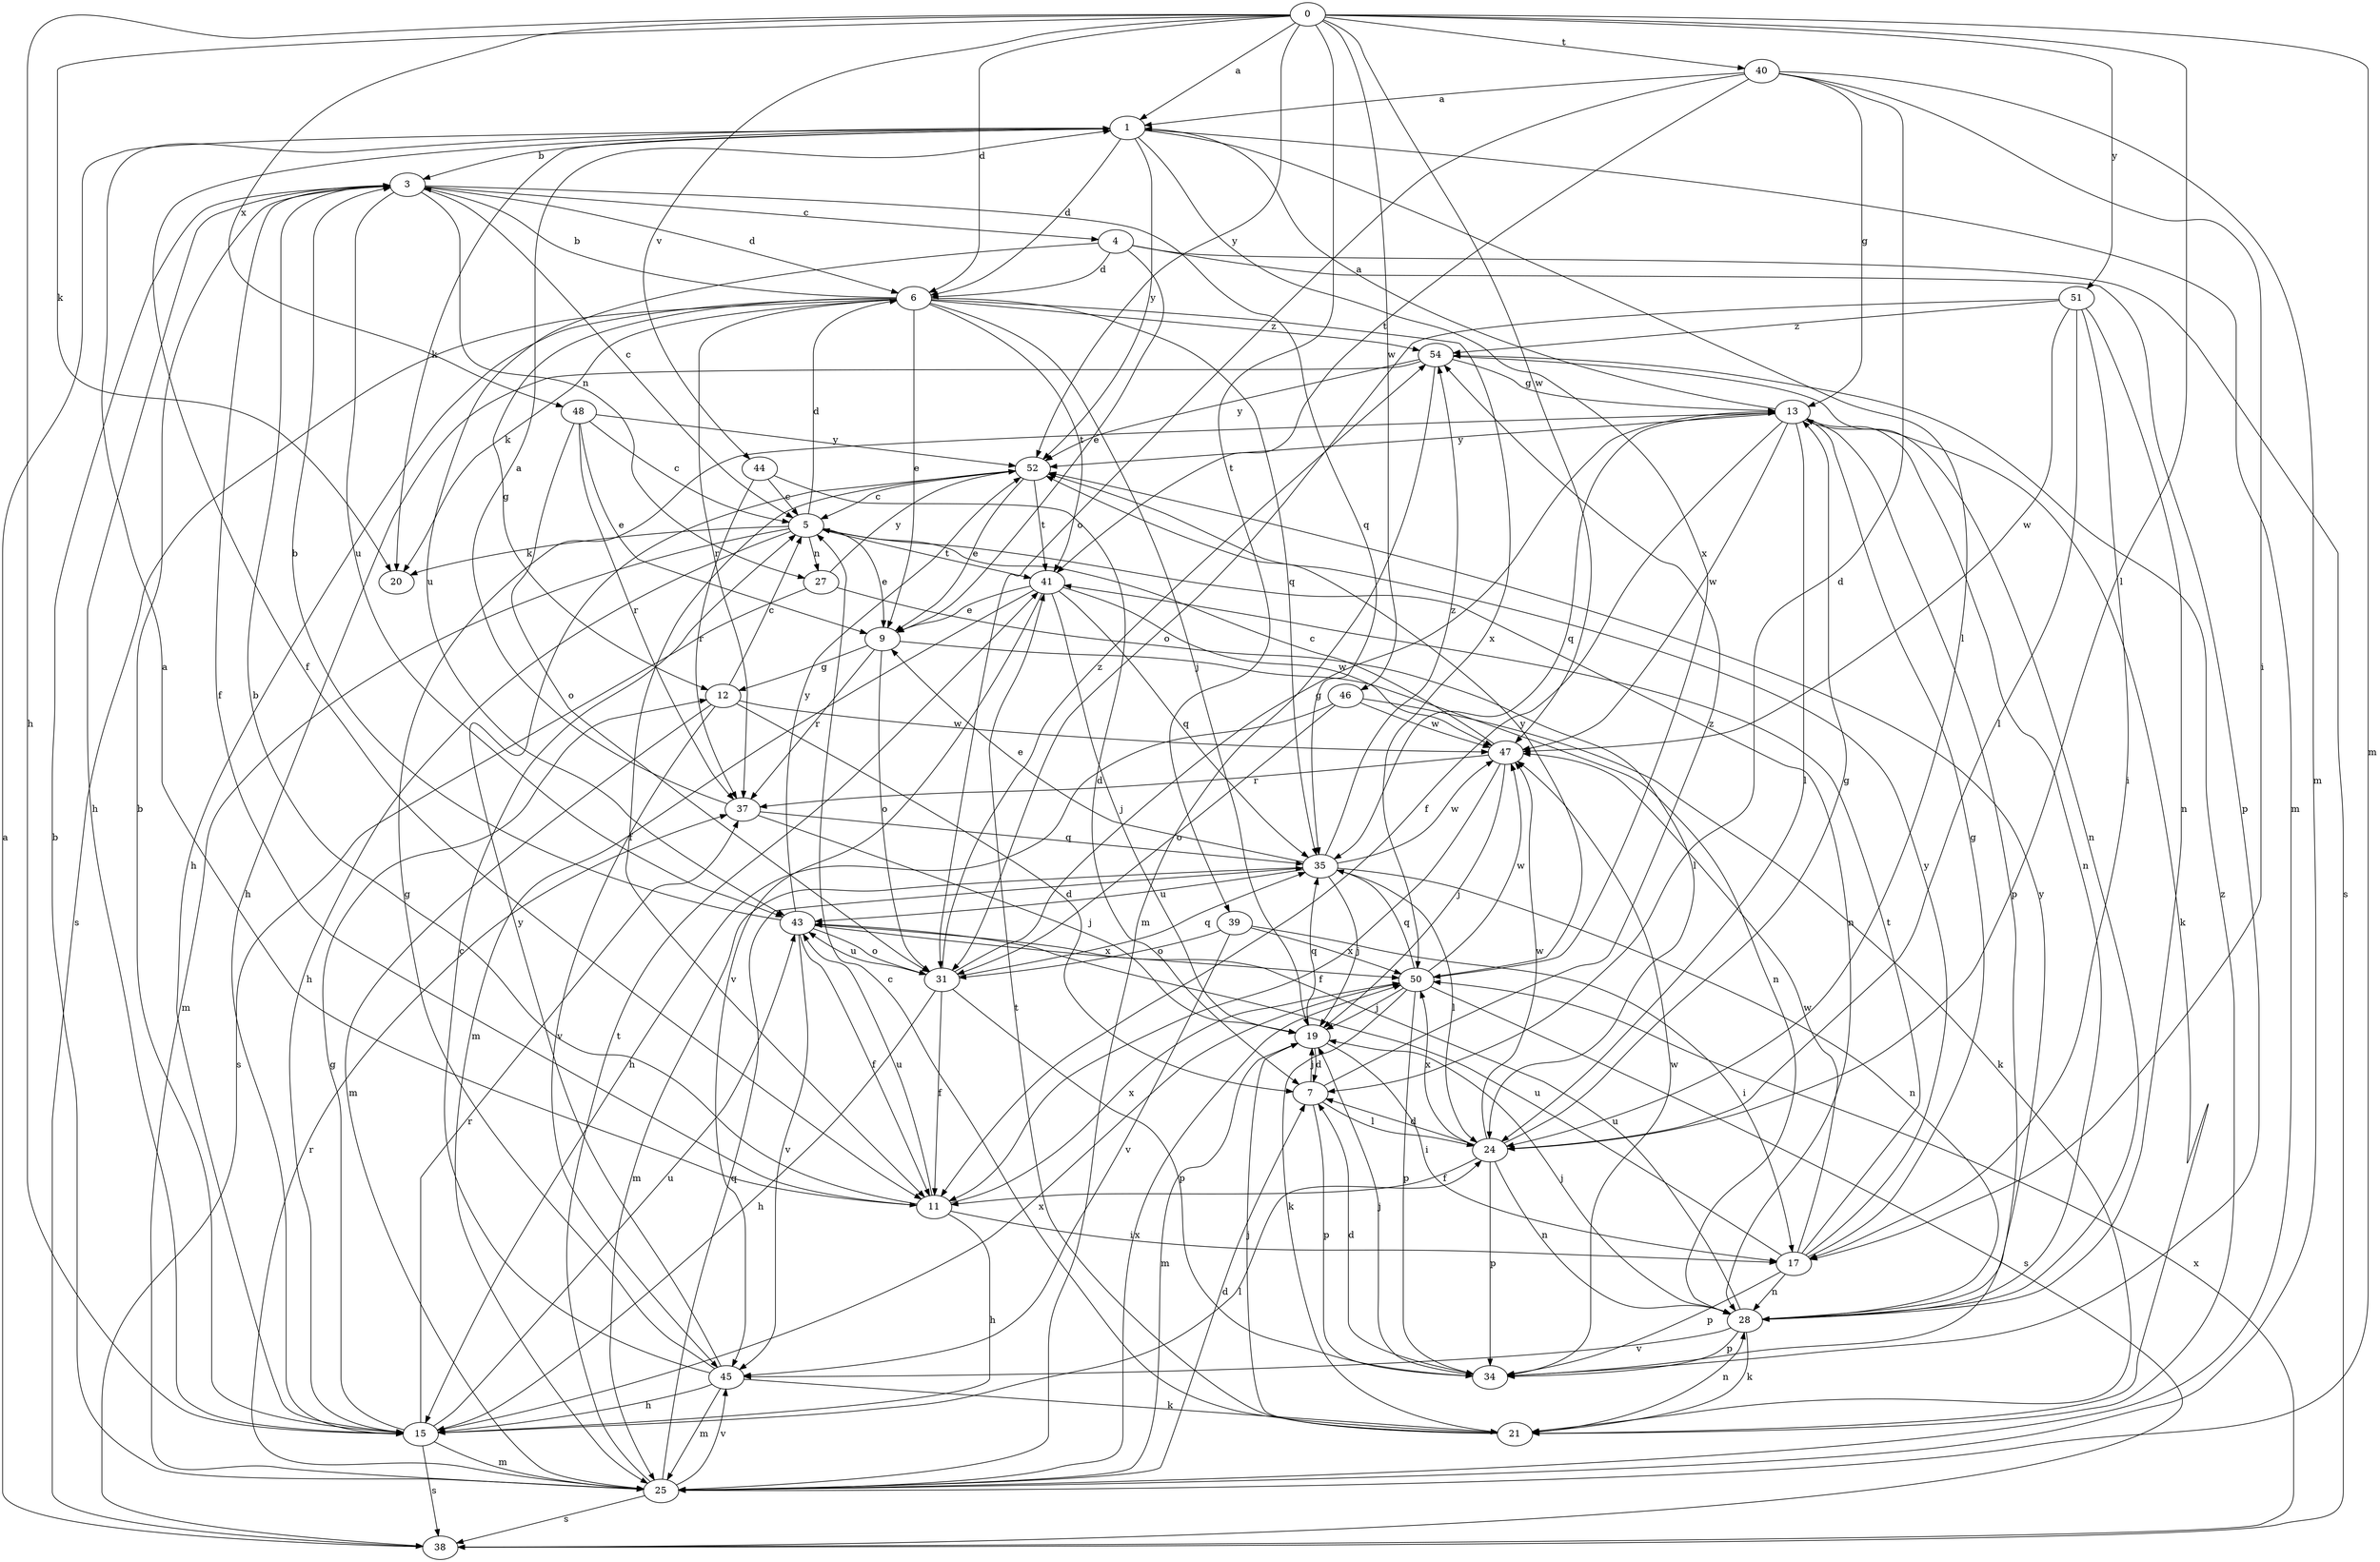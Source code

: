 strict digraph  {
0;
1;
3;
4;
5;
6;
7;
9;
11;
12;
13;
15;
17;
19;
20;
21;
24;
25;
27;
28;
31;
34;
35;
37;
38;
39;
40;
41;
43;
44;
45;
46;
47;
48;
50;
51;
52;
54;
0 -> 1  [label=a];
0 -> 6  [label=d];
0 -> 15  [label=h];
0 -> 20  [label=k];
0 -> 24  [label=l];
0 -> 25  [label=m];
0 -> 39  [label=t];
0 -> 40  [label=t];
0 -> 44  [label=v];
0 -> 46  [label=w];
0 -> 47  [label=w];
0 -> 48  [label=x];
0 -> 51  [label=y];
0 -> 52  [label=y];
1 -> 3  [label=b];
1 -> 6  [label=d];
1 -> 11  [label=f];
1 -> 20  [label=k];
1 -> 24  [label=l];
1 -> 25  [label=m];
1 -> 50  [label=x];
1 -> 52  [label=y];
3 -> 4  [label=c];
3 -> 5  [label=c];
3 -> 6  [label=d];
3 -> 11  [label=f];
3 -> 15  [label=h];
3 -> 27  [label=n];
3 -> 35  [label=q];
3 -> 43  [label=u];
4 -> 6  [label=d];
4 -> 9  [label=e];
4 -> 34  [label=p];
4 -> 38  [label=s];
4 -> 43  [label=u];
5 -> 6  [label=d];
5 -> 9  [label=e];
5 -> 15  [label=h];
5 -> 20  [label=k];
5 -> 25  [label=m];
5 -> 27  [label=n];
5 -> 28  [label=n];
5 -> 41  [label=t];
6 -> 3  [label=b];
6 -> 9  [label=e];
6 -> 12  [label=g];
6 -> 15  [label=h];
6 -> 19  [label=j];
6 -> 20  [label=k];
6 -> 35  [label=q];
6 -> 37  [label=r];
6 -> 38  [label=s];
6 -> 41  [label=t];
6 -> 50  [label=x];
6 -> 54  [label=z];
7 -> 19  [label=j];
7 -> 24  [label=l];
7 -> 34  [label=p];
7 -> 54  [label=z];
9 -> 12  [label=g];
9 -> 28  [label=n];
9 -> 31  [label=o];
9 -> 37  [label=r];
11 -> 1  [label=a];
11 -> 3  [label=b];
11 -> 15  [label=h];
11 -> 17  [label=i];
11 -> 43  [label=u];
11 -> 50  [label=x];
12 -> 5  [label=c];
12 -> 7  [label=d];
12 -> 25  [label=m];
12 -> 45  [label=v];
12 -> 47  [label=w];
13 -> 1  [label=a];
13 -> 11  [label=f];
13 -> 21  [label=k];
13 -> 24  [label=l];
13 -> 28  [label=n];
13 -> 34  [label=p];
13 -> 35  [label=q];
13 -> 47  [label=w];
13 -> 52  [label=y];
15 -> 3  [label=b];
15 -> 12  [label=g];
15 -> 24  [label=l];
15 -> 25  [label=m];
15 -> 37  [label=r];
15 -> 38  [label=s];
15 -> 43  [label=u];
15 -> 50  [label=x];
17 -> 13  [label=g];
17 -> 28  [label=n];
17 -> 34  [label=p];
17 -> 41  [label=t];
17 -> 43  [label=u];
17 -> 47  [label=w];
17 -> 52  [label=y];
19 -> 7  [label=d];
19 -> 17  [label=i];
19 -> 25  [label=m];
19 -> 35  [label=q];
21 -> 5  [label=c];
21 -> 19  [label=j];
21 -> 28  [label=n];
21 -> 41  [label=t];
21 -> 54  [label=z];
24 -> 7  [label=d];
24 -> 11  [label=f];
24 -> 13  [label=g];
24 -> 28  [label=n];
24 -> 34  [label=p];
24 -> 47  [label=w];
24 -> 50  [label=x];
25 -> 3  [label=b];
25 -> 7  [label=d];
25 -> 35  [label=q];
25 -> 37  [label=r];
25 -> 38  [label=s];
25 -> 41  [label=t];
25 -> 45  [label=v];
25 -> 50  [label=x];
27 -> 24  [label=l];
27 -> 38  [label=s];
27 -> 52  [label=y];
28 -> 19  [label=j];
28 -> 21  [label=k];
28 -> 34  [label=p];
28 -> 43  [label=u];
28 -> 45  [label=v];
28 -> 52  [label=y];
31 -> 11  [label=f];
31 -> 13  [label=g];
31 -> 15  [label=h];
31 -> 34  [label=p];
31 -> 35  [label=q];
31 -> 43  [label=u];
31 -> 54  [label=z];
34 -> 7  [label=d];
34 -> 19  [label=j];
34 -> 47  [label=w];
35 -> 9  [label=e];
35 -> 19  [label=j];
35 -> 24  [label=l];
35 -> 25  [label=m];
35 -> 28  [label=n];
35 -> 43  [label=u];
35 -> 47  [label=w];
35 -> 54  [label=z];
37 -> 1  [label=a];
37 -> 19  [label=j];
37 -> 35  [label=q];
38 -> 1  [label=a];
38 -> 50  [label=x];
39 -> 17  [label=i];
39 -> 31  [label=o];
39 -> 45  [label=v];
39 -> 50  [label=x];
40 -> 1  [label=a];
40 -> 7  [label=d];
40 -> 13  [label=g];
40 -> 17  [label=i];
40 -> 25  [label=m];
40 -> 31  [label=o];
40 -> 41  [label=t];
41 -> 9  [label=e];
41 -> 19  [label=j];
41 -> 25  [label=m];
41 -> 35  [label=q];
41 -> 45  [label=v];
41 -> 47  [label=w];
43 -> 3  [label=b];
43 -> 11  [label=f];
43 -> 31  [label=o];
43 -> 45  [label=v];
43 -> 50  [label=x];
43 -> 52  [label=y];
44 -> 5  [label=c];
44 -> 7  [label=d];
44 -> 37  [label=r];
45 -> 5  [label=c];
45 -> 13  [label=g];
45 -> 15  [label=h];
45 -> 21  [label=k];
45 -> 25  [label=m];
45 -> 52  [label=y];
46 -> 15  [label=h];
46 -> 21  [label=k];
46 -> 31  [label=o];
46 -> 47  [label=w];
47 -> 5  [label=c];
47 -> 11  [label=f];
47 -> 19  [label=j];
47 -> 37  [label=r];
48 -> 5  [label=c];
48 -> 9  [label=e];
48 -> 31  [label=o];
48 -> 37  [label=r];
48 -> 52  [label=y];
50 -> 19  [label=j];
50 -> 21  [label=k];
50 -> 34  [label=p];
50 -> 35  [label=q];
50 -> 38  [label=s];
50 -> 47  [label=w];
50 -> 52  [label=y];
51 -> 17  [label=i];
51 -> 24  [label=l];
51 -> 28  [label=n];
51 -> 31  [label=o];
51 -> 47  [label=w];
51 -> 54  [label=z];
52 -> 5  [label=c];
52 -> 9  [label=e];
52 -> 11  [label=f];
52 -> 41  [label=t];
54 -> 13  [label=g];
54 -> 15  [label=h];
54 -> 25  [label=m];
54 -> 28  [label=n];
54 -> 52  [label=y];
}
